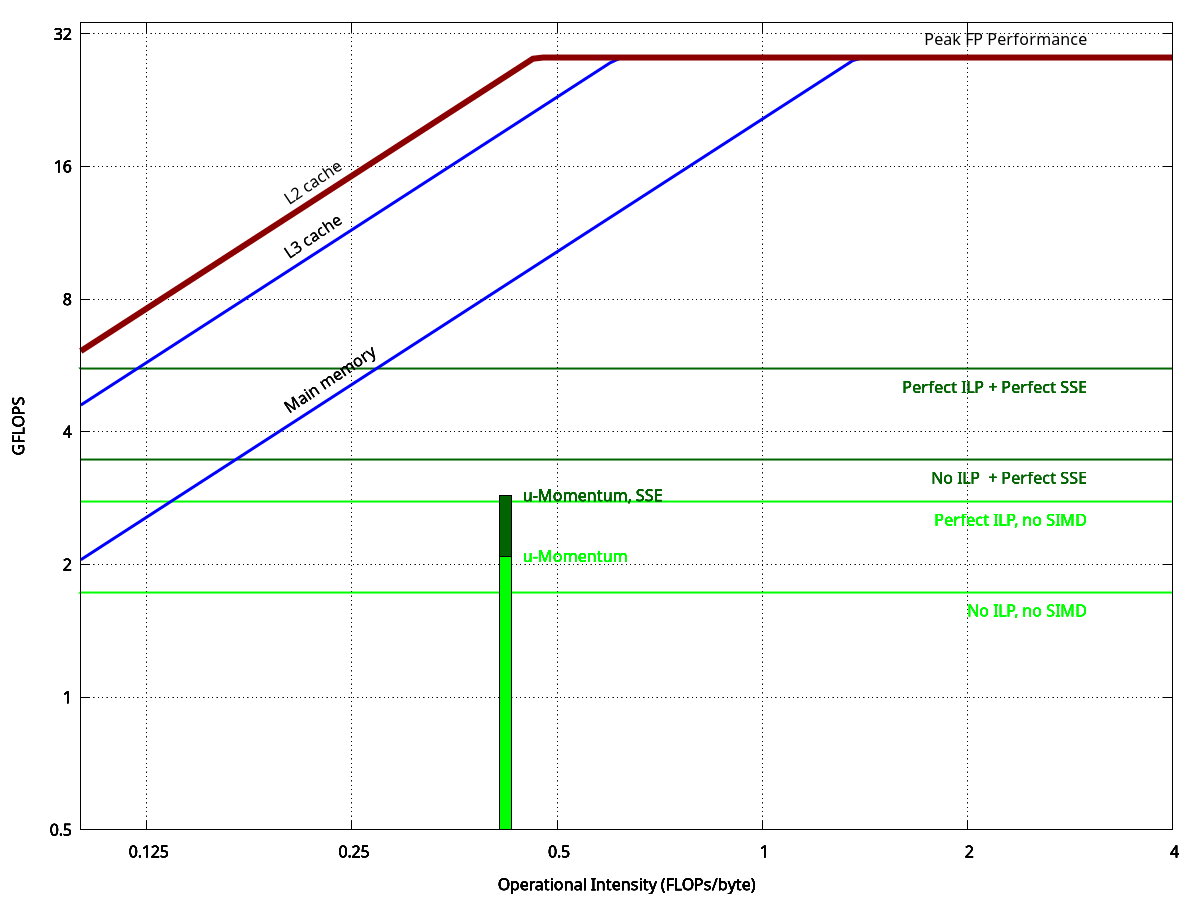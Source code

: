 # initial config
set term postscript eps enhanced color
set output 'roofline_desktop_mom_limits.eps'

set nokey
set grid layerdefault   linetype 0 linewidth 1.000,  linetype 0 linewidth 1.000

set xlabel "Operational Intensity (FLOPs/byte)"
set ylabel "GFLOPS"

# sets log base 2 scale for both axes
set logscale x 2
set logscale y 2

# label offsets
L_MEM_X=0.2
L_MEM_ANG=34

# range of each axis
MAX_X=4
MIN_Y=0.5
MAX_Y=34
set xrange [0.1:MAX_X]
set yrange [MIN_Y:MAX_Y]

# Kernel constants
# u-momentum kernel of nemolite2d has AI = 0.42 FLOP/byte
NEMOLITE_MOM_AI = 0.42

# CPU CONSTANTS
# For single core of Xeon E5-1620 v2 (my desktop), as measured with 
# the Intel MKL version of linpack. This is therefore using
# 256-bit AVX instructions (SIMD)
PEAK_GFLOPS=28.32

# Upper and lower bounds on performance of u-momentum kernel as
# obtained by analysing the DAG.
C_UMOM_PERFECT_ILP = 2.78
C_UMOM_NO_ILP = 1.73

#ceilings
C_ALL_CORES		= 1
# For Ivy Bridge, AVX registers are 256-bit and therefore can
# hold 4*64-bit double-precision reals. We therefore assume
# that peak, non-SIMD performance is 1/4 that of the performance
# obtained by Linpack
C_SIMD			= 4.0

# MEM CONSTANTS
# For single core of Xeon E5-1620 v2 (desktop) as measured with 
# the 'DAXPY' result of STREAM2. Units are GB/s.
PEAK_MEM_BW=20.5
PEAK_L3_BW=46.0
PEAK_L2_BW=61.0
PEAK_L1_BW=160.0

# FUNCTIONS
mem_roof(x,peak)= x * peak
cpu_roof	= PEAK_GFLOPS
min(x, y)	= (x < y) ? x : y
max(x, y)       = (x > y) ? x : y

PEAK_BW = max(PEAK_MEM_BW,PEAK_L2_BW)

cpu_ceiling(x, y)	= min(mem_roof(x,PEAK_BW), y)
mem_ceiling(x)		= min(x, PEAK_GFLOPS)
roofline(x, y)		= cpu_ceiling(x, y)


# LINE STYLES
LINE_ROOF=1
LINE_CEIL=2
LINE_MOM=5
LINE_MOM_NO_VEC=6
LINE_MOM_CEIL=16
LINE_MOM_SSE_CEIL=17

# Width of the bars
BAR_WIDTH = 0.02

set style line LINE_ROOF	lt 1 lw 6 lc rgb "#8B0000"
set style line LINE_CEIL	lt 1 lw 3 lc rgb "blue"

MOM_COL = "dark-green"
MOM_NO_VEC_COL = "green"
CONT_COL = "dark-blue"
CONT_NO_VEC_COL = "blue"

set style line LINE_MOM       lt 1 lc rgb MOM_COL
set style line LINE_MOM_NO_VEC lt 1 lc rgb MOM_NO_VEC_COL
set style line LINE_MOM_CEIL       lt 1 lw 2 lc rgb MOM_NO_VEC_COL
set style line LINE_MOM_SSE_CEIL   lt 1 lw 2 lc rgb MOM_COL

# PLOTS
set multiplot

# Bars for measured individual kernel performance (GFLOPS)

###########################################################################
# u-Momentum kernel from Nemolite2D with Intel compiler (as that's the fastest)

# 256 domain with SSE
set label 1 "u-Momentum, SSE" at (NEMOLITE_MOM_AI*1.06),2.87 front textcolor ls LINE_MOM
set object 2 rect from (1.0-BAR_WIDTH)*NEMOLITE_MOM_AI,MIN_Y to (1.0+BAR_WIDTH)*NEMOLITE_MOM_AI,2.87 back fc rgb MOM_COL fs solid

# 256 domain without SSE
set label 2 "u-Momentum" at (NEMOLITE_MOM_AI*1.06),2.09 front textcolor ls LINE_MOM_NO_VEC
set object 3 rect from (1.0-BAR_WIDTH)*NEMOLITE_MOM_AI,MIN_Y to (1.0+BAR_WIDTH)*NEMOLITE_MOM_AI,2.09 back fc rgb MOM_NO_VEC_COL fs solid

# CPU CEILINGS

# ILP and SIMD

# u-momentum upper bound (perfect ILP)
set label 20 "Perfect ILP, no SIMD" at (MAX_X-1),(C_UMOM_PERFECT_ILP/1.1) right textcolor ls LINE_MOM_CEIL
plot cpu_ceiling(x, C_UMOM_PERFECT_ILP) ls LINE_MOM_CEIL

# u-momentum lower bound (No ILP)
set label 21 "No ILP, no SIMD" at (MAX_X-1),(C_UMOM_NO_ILP/1.1) right textcolor ls LINE_MOM_CEIL
plot cpu_ceiling(x, C_UMOM_NO_ILP) ls LINE_MOM_CEIL

# u-momentum upper bound (perfect ILP) + perfect SSE
set label 24 "Perfect ILP + Perfect SSE" at (MAX_X-1),(2.0*C_UMOM_PERFECT_ILP/1.1) right textcolor ls LINE_MOM_SSE_CEIL
plot cpu_ceiling(x, 2.0*C_UMOM_PERFECT_ILP) ls LINE_MOM_SSE_CEIL

# u-momentum lower bound (No ILP) + perfect SSE
set label 25 "No ILP  + Perfect SSE" at (MAX_X-1),(2.0*C_UMOM_NO_ILP/1.1) right textcolor ls LINE_MOM_SSE_CEIL
plot cpu_ceiling(x, 2.0*C_UMOM_NO_ILP) ls LINE_MOM_SSE_CEIL

# MEM CEILINGS

set label 13 "Main memory" at (L_MEM_X),(mem_roof(L_MEM_X,PEAK_MEM_BW)*1.1) rotate by L_MEM_ANG
plot mem_ceiling(mem_roof(x,PEAK_MEM_BW)) ls LINE_CEIL

set label 17 "L3 cache" at (L_MEM_X),(mem_roof(L_MEM_X,PEAK_L3_BW)*1.1) rotate by L_MEM_ANG
plot mem_ceiling(mem_roof(x,PEAK_L3_BW)) ls LINE_CEIL

# ROOFLINE
set label 14 "Peak FP Performance" at (MAX_X-1),(PEAK_GFLOPS*1.1) right
set label 15 "L2 cache" at L_MEM_X,mem_roof(L_MEM_X,PEAK_BW)*1.1 rotate by L_MEM_ANG
plot roofline(x, cpu_roof) ls LINE_ROOF

unset multiplot
